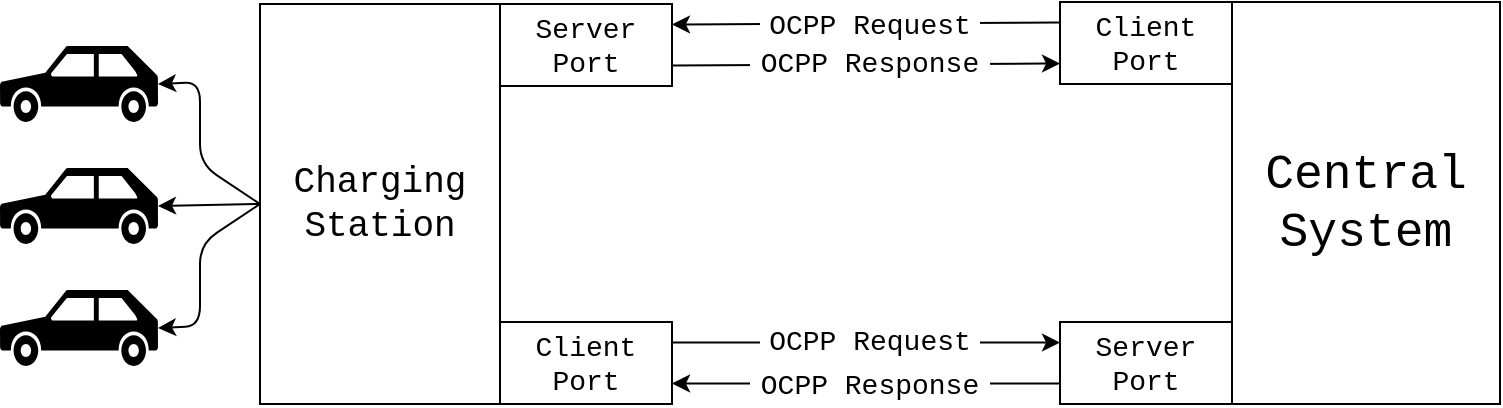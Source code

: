 <mxfile userAgent="Mozilla/5.0 (X11; Linux x86_64) AppleWebKit/537.36 (KHTML, like Gecko) draw.io/7.3.5 Chrome/58.0.303.110 Electron/1.7.5 Safari/537.36" version="7.3.5" editor="www.draw.io" type="device"><diagram id="d5c4e1e6-9d75-33b9-15e4-d19ca11f3d6a" name="Page-1"><mxGraphModel dx="872" dy="557" grid="1" gridSize="10" guides="1" tooltips="1" connect="1" arrows="1" fold="1" page="1" pageScale="1" pageWidth="827" pageHeight="1169" background="#ffffff" math="0" shadow="0"><root><mxCell id="0"/><mxCell id="1" parent="0"/><mxCell id="2" value="" style="shape=mxgraph.signs.transportation.car_3;html=1;fillColor=#000000;strokeColor=none;verticalLabelPosition=bottom;verticalAlign=top;align=center;fontFamily=Courier New;fontSize=11;fontColor=#000000;" parent="1" vertex="1"><mxGeometry x="70" y="162" width="79" height="38" as="geometry"/></mxCell><mxCell id="3" value="" style="shape=mxgraph.signs.transportation.car_3;html=1;fillColor=#000000;strokeColor=none;verticalLabelPosition=bottom;verticalAlign=top;align=center;fontFamily=Courier New;fontSize=11;fontColor=#000000;" parent="1" vertex="1"><mxGeometry x="70" y="223" width="79" height="38" as="geometry"/></mxCell><mxCell id="4" value="" style="shape=mxgraph.signs.transportation.car_3;html=1;fillColor=#000000;strokeColor=none;verticalLabelPosition=bottom;verticalAlign=top;align=center;fontFamily=Courier New;fontSize=11;fontColor=#000000;" parent="1" vertex="1"><mxGeometry x="70" y="101" width="79" height="38" as="geometry"/></mxCell><mxCell id="5" value="&lt;div style=&quot;text-align: center&quot;&gt;Charging Station&lt;/div&gt;" style="rounded=0;whiteSpace=wrap;html=1;strokeColor=#000000;strokeWidth=1;fillColor=#ffffff;fontFamily=Courier New;fontSize=18;fontColor=#000000;align=center;" parent="1" vertex="1"><mxGeometry x="200" y="80" width="120" height="200" as="geometry"/></mxCell><mxCell id="9" value="" style="endArrow=classic;html=1;strokeColor=#000000;strokeWidth=1;fontFamily=Courier New;fontSize=18;fontColor=#000000;entryX=1;entryY=0.5;entryPerimeter=0;exitX=0;exitY=0.5;" parent="1" source="5" target="4" edge="1"><mxGeometry width="50" height="50" relative="1" as="geometry"><mxPoint x="30" y="400" as="sourcePoint"/><mxPoint x="80" y="350" as="targetPoint"/><Array as="points"><mxPoint x="170" y="160"/><mxPoint x="170" y="119"/></Array></mxGeometry></mxCell><mxCell id="10" value="" style="endArrow=classic;html=1;strokeColor=#000000;strokeWidth=1;fontFamily=Courier New;fontSize=18;fontColor=#000000;entryX=1;entryY=0.5;entryPerimeter=0;exitX=0;exitY=0.5;" parent="1" source="5" target="2" edge="1"><mxGeometry width="50" height="50" relative="1" as="geometry"><mxPoint x="214" y="190" as="sourcePoint"/><mxPoint x="149" y="129" as="targetPoint"/></mxGeometry></mxCell><mxCell id="11" value="" style="endArrow=classic;html=1;strokeColor=#000000;strokeWidth=1;fontFamily=Courier New;fontSize=18;fontColor=#000000;entryX=1;entryY=0.5;entryPerimeter=0;exitX=0;exitY=0.5;" parent="1" source="5" target="3" edge="1"><mxGeometry width="50" height="50" relative="1" as="geometry"><mxPoint x="214" y="190" as="sourcePoint"/><mxPoint x="149" y="190" as="targetPoint"/><Array as="points"><mxPoint x="170" y="200"/><mxPoint x="170" y="241"/></Array></mxGeometry></mxCell><mxCell id="14" value="Server Port" style="rounded=0;whiteSpace=wrap;html=1;strokeColor=#000000;strokeWidth=1;fillColor=#ffffff;fontFamily=Courier New;fontSize=14;fontColor=#000000;align=center;" parent="1" vertex="1"><mxGeometry x="320" y="80" width="86" height="41" as="geometry"/></mxCell><mxCell id="16" value="Central System" style="rounded=0;whiteSpace=wrap;html=1;strokeColor=#000000;strokeWidth=1;fillColor=#ffffff;fontFamily=Courier New;fontSize=24;fontColor=#000000;align=center;" parent="1" vertex="1"><mxGeometry x="686" y="79" width="134" height="201" as="geometry"/></mxCell><mxCell id="17" value="Client Port" style="rounded=0;whiteSpace=wrap;html=1;strokeColor=#000000;strokeWidth=1;fillColor=#ffffff;fontFamily=Courier New;fontSize=14;fontColor=#000000;align=center;" parent="1" vertex="1"><mxGeometry x="600" y="79" width="86" height="41" as="geometry"/></mxCell><mxCell id="20" value="" style="endArrow=classic;html=1;strokeColor=#000000;strokeWidth=1;fontFamily=Courier New;fontSize=14;fontColor=#000000;entryX=0;entryY=0.75;exitX=1;exitY=0.75;" parent="1" source="14" target="17" edge="1"><mxGeometry width="50" height="50" relative="1" as="geometry"><mxPoint x="406" y="110" as="sourcePoint"/><mxPoint x="640" y="111" as="targetPoint"/></mxGeometry></mxCell><mxCell id="22" value="" style="endArrow=classic;html=1;strokeColor=#000000;strokeWidth=1;fontFamily=Courier New;fontSize=14;fontColor=#000000;entryX=1;entryY=0.25;exitX=0;exitY=0.25;" parent="1" source="17" target="14" edge="1"><mxGeometry width="50" height="50" relative="1" as="geometry"><mxPoint x="450" y="100" as="sourcePoint"/><mxPoint x="500" y="50" as="targetPoint"/></mxGeometry></mxCell><mxCell id="23" value="OCPP Request" style="text;html=1;strokeColor=none;fillColor=#ffffff;align=center;verticalAlign=middle;whiteSpace=wrap;fontFamily=Courier New;fontSize=14;fontColor=#000000;" parent="1" vertex="1"><mxGeometry x="450" y="81" width="110" height="20" as="geometry"/></mxCell><mxCell id="25" value="OCPP Response" style="text;html=1;strokeColor=none;fillColor=#ffffff;align=center;verticalAlign=middle;whiteSpace=wrap;fontFamily=Courier New;fontSize=14;fontColor=#000000;" parent="1" vertex="1"><mxGeometry x="445" y="100" width="120" height="20" as="geometry"/></mxCell><mxCell id="26" value="Client Port" style="rounded=0;whiteSpace=wrap;html=1;strokeColor=#000000;strokeWidth=1;fillColor=#ffffff;fontFamily=Courier New;fontSize=14;fontColor=#000000;align=center;" vertex="1" parent="1"><mxGeometry x="320" y="239" width="86" height="41" as="geometry"/></mxCell><mxCell id="27" value="Server Port" style="rounded=0;whiteSpace=wrap;html=1;strokeColor=#000000;strokeWidth=1;fillColor=#ffffff;fontFamily=Courier New;fontSize=14;fontColor=#000000;align=center;" vertex="1" parent="1"><mxGeometry x="600" y="239" width="86" height="41" as="geometry"/></mxCell><mxCell id="28" value="" style="endArrow=classic;html=1;strokeColor=#000000;strokeWidth=1;fontFamily=Courier New;fontSize=14;fontColor=#000000;entryX=0;entryY=0.25;exitX=1;exitY=0.25;" edge="1" source="26" target="27" parent="1"><mxGeometry width="50" height="50" relative="1" as="geometry"><mxPoint x="420" y="360" as="sourcePoint"/><mxPoint x="470" y="310" as="targetPoint"/></mxGeometry></mxCell><mxCell id="29" value="" style="endArrow=classic;html=1;strokeColor=#000000;strokeWidth=1;fontFamily=Courier New;fontSize=14;fontColor=#000000;entryX=1;entryY=0.75;exitX=0;exitY=0.75;" edge="1" source="27" target="26" parent="1"><mxGeometry width="50" height="50" relative="1" as="geometry"><mxPoint x="480" y="350" as="sourcePoint"/><mxPoint x="530" y="300" as="targetPoint"/></mxGeometry></mxCell><mxCell id="30" value="OCPP Request" style="text;html=1;strokeColor=none;fillColor=#ffffff;align=center;verticalAlign=middle;whiteSpace=wrap;fontFamily=Courier New;fontSize=14;fontColor=#000000;" vertex="1" parent="1"><mxGeometry x="450" y="239" width="110" height="20" as="geometry"/></mxCell><mxCell id="31" value="OCPP Response" style="text;html=1;strokeColor=none;fillColor=#ffffff;align=center;verticalAlign=middle;whiteSpace=wrap;fontFamily=Courier New;fontSize=14;fontColor=#000000;" vertex="1" parent="1"><mxGeometry x="445" y="261" width="120" height="20" as="geometry"/></mxCell></root></mxGraphModel></diagram></mxfile>
